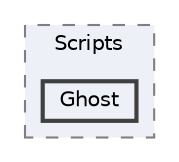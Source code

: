 digraph "Assets/Scripts/Ghost"
{
 // LATEX_PDF_SIZE
  bgcolor="transparent";
  edge [fontname=Helvetica,fontsize=10,labelfontname=Helvetica,labelfontsize=10];
  node [fontname=Helvetica,fontsize=10,shape=box,height=0.2,width=0.4];
  compound=true
  subgraph clusterdir_f13b41af88cf68434578284aaf699e39 {
    graph [ bgcolor="#edf0f7", pencolor="grey50", label="Scripts", fontname=Helvetica,fontsize=10 style="filled,dashed", URL="dir_f13b41af88cf68434578284aaf699e39.html",tooltip=""]
  dir_454a49dd04763eab893d416c6d3ffe44 [label="Ghost", fillcolor="#edf0f7", color="grey25", style="filled,bold", URL="dir_454a49dd04763eab893d416c6d3ffe44.html",tooltip=""];
  }
}
